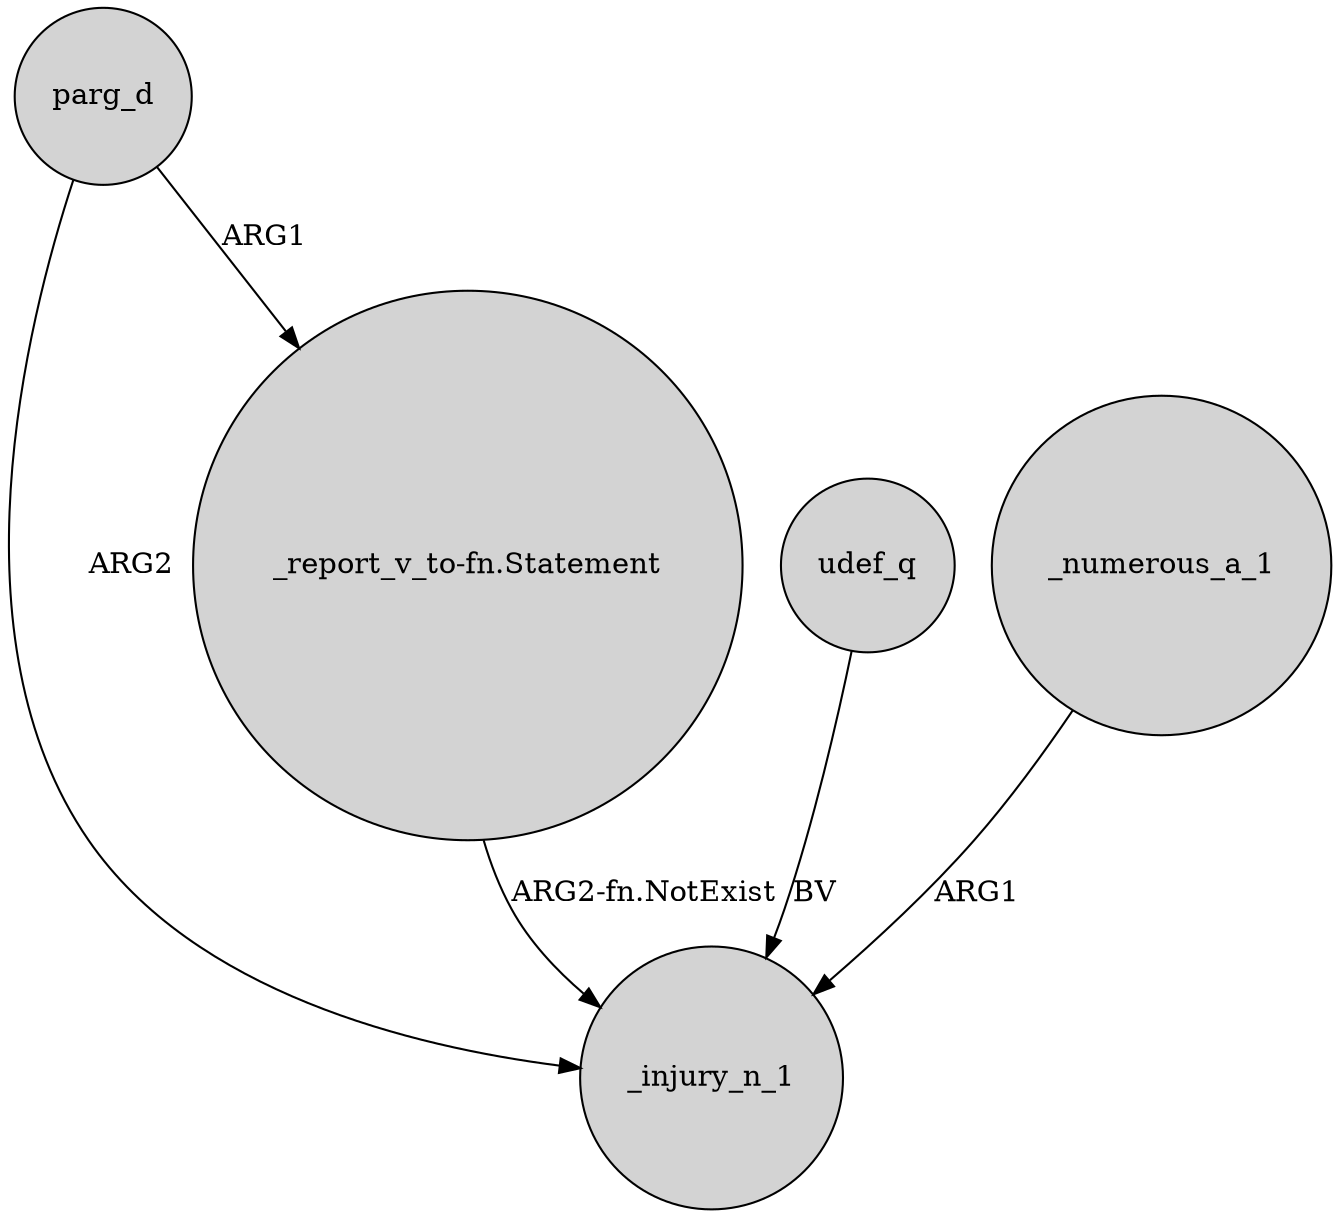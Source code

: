 digraph {
	node [shape=circle style=filled]
	parg_d -> _injury_n_1 [label=ARG2]
	udef_q -> _injury_n_1 [label=BV]
	parg_d -> "_report_v_to-fn.Statement" [label=ARG1]
	"_report_v_to-fn.Statement" -> _injury_n_1 [label="ARG2-fn.NotExist"]
	_numerous_a_1 -> _injury_n_1 [label=ARG1]
}
